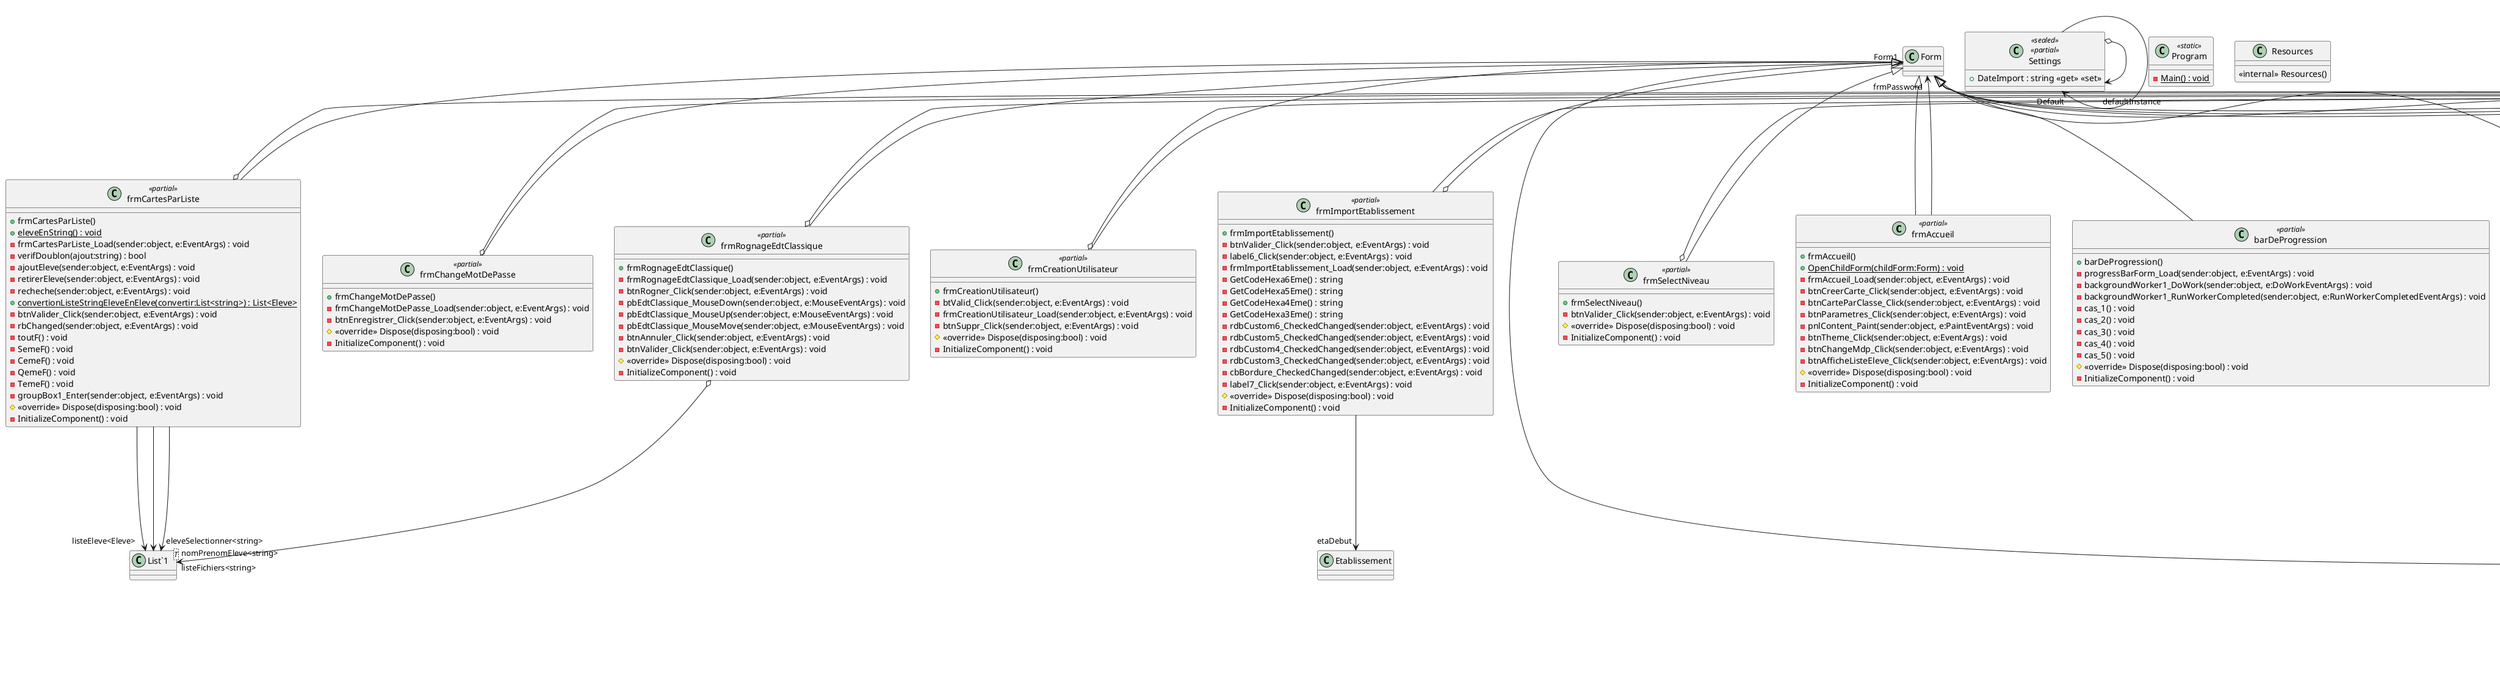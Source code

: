 @startuml
class frmAccueil <<partial>> {
    + frmAccueil()
    + {static} OpenChildForm(childForm:Form) : void
    - frmAccueil_Load(sender:object, e:EventArgs) : void
    - btnCreerCarte_Click(sender:object, e:EventArgs) : void
    - btnCarteParClasse_Click(sender:object, e:EventArgs) : void
    - btnParametres_Click(sender:object, e:EventArgs) : void
    - pnlContent_Paint(sender:object, e:PaintEventArgs) : void
    - btnTheme_Click(sender:object, e:EventArgs) : void
    - btnChangeMdp_Click(sender:object, e:EventArgs) : void
    - btnAfficheListeEleve_Click(sender:object, e:EventArgs) : void
}
Form <|-- frmAccueil
frmAccueil --> "frmPassword" Form
class frmAccueil <<partial>> {
    # <<override>> Dispose(disposing:bool) : void
    - InitializeComponent() : void
}
class barDeProgression <<partial>> {
    + barDeProgression()
    - progressBarForm_Load(sender:object, e:EventArgs) : void
    - backgroundWorker1_DoWork(sender:object, e:DoWorkEventArgs) : void
    - backgroundWorker1_RunWorkerCompleted(sender:object, e:RunWorkerCompletedEventArgs) : void
    - cas_1() : void
    - cas_2() : void
    - cas_3() : void
    - cas_4() : void
    - cas_5() : void
}
Form <|-- barDeProgression
class barDeProgression <<partial>> {
    # <<override>> Dispose(disposing:bool) : void
    - InitializeComponent() : void
}
class frmCarteParClasseNiveau <<partial>> {
    + frmCarteParClasseNiveau()
    - cbbImprClasse_SelectedIndexChanged(sender:object, e:EventArgs) : void
    - cbbImprSection_SelectedIndexChanged(sender:object, e:EventArgs) : void
    + btnValiderImpr_Click(sender:object, e:EventArgs) : void
    - frmMultiplesCartes_Load(sender:object, e:EventArgs) : void
    - cbbImprClasse_SelectedIndexChanged_1(sender:object, e:EventArgs) : void
}
Form <|-- frmCarteParClasseNiveau
class frmCarteParClasseNiveau <<partial>> {
    # <<override>> Dispose(disposing:bool) : void
    - InitializeComponent() : void
}
class frmCarteProvisoire <<partial>> {
    + frmCarteProvisoire()
    - changementTexte(sender:object, e:EventArgs) : void
    - btnReset_Click(sender:object, e:EventArgs) : void
    - cbbSection_SelectedIndexChanged(sender:object, e:EventArgs) : void
    - cbbClasse_SelectedIndexChanged(sender:object, e:EventArgs) : void
    - btnSelect_Click(sender:object, e:EventArgs) : void
    - btnCancel_Click(sender:object, e:EventArgs) : void
    - pbCarteArriere_MouseDown(sender:object, e:MouseEventArgs) : void
    - pbCarteArriere_MouseMove(sender:object, e:MouseEventArgs) : void
    - pbCarteArriere_MouseUp(sender:object, e:MouseEventArgs) : void
    - btnAjouterPhoto_Click(sender:object, e:EventArgs) : void
    - btnAnnulerPhoto_Click(sender:object, e:EventArgs) : void
    - pbPhoto_MouseMove(sender:object, e:MouseEventArgs) : void
    - pbPhoto_MouseDown(sender:object, e:MouseEventArgs) : void
    - pbPhoto_MouseUp(sender:object, e:MouseEventArgs) : void
    - tkbTaillePhoto_Scroll(sender:object, e:EventArgs) : void
    - btnSave_Click(sender:object, e:EventArgs) : void
    - rdbUlis_CheckedChanged(sender:object, e:EventArgs) : void
    - rdbUPE2A_CheckedChanged(sender:object, e:EventArgs) : void
    - rdbRas_CheckedChanged(sender:object, e:EventArgs) : void
    - btnEdtPerso_Click(sender:object, e:EventArgs) : void
    - label6_Click(sender:object, e:EventArgs) : void
    - frmCarteProvisoire_Load(sender:object, e:EventArgs) : void
    - pictureBox1_MouseWheel(sender:object, e:MouseEventArgs) : void
    - rdbClRelais_CheckedChanged(sender:object, e:EventArgs) : void
}
Form <|-- frmCarteProvisoire
class frmCarteProvisoire <<partial>> {
    # <<override>> Dispose(disposing:bool) : void
    - InitializeComponent() : void
}
class frmCartesParListe <<partial>> {
    + frmCartesParListe()
    + {static} eleveEnString() : void
    - frmCartesParListe_Load(sender:object, e:EventArgs) : void
    - verifDoublon(ajout:string) : bool
    - ajoutEleve(sender:object, e:EventArgs) : void
    - retirerEleve(sender:object, e:EventArgs) : void
    - recheche(sender:object, e:EventArgs) : void
    + {static} convertionListeStringEleveEnEleve(convertir:List<string>) : List<Eleve>
    - btnValider_Click(sender:object, e:EventArgs) : void
    - rbChanged(sender:object, e:EventArgs) : void
    - toutF() : void
    - SemeF() : void
    - CemeF() : void
    - QemeF() : void
    - TemeF() : void
    - groupBox1_Enter(sender:object, e:EventArgs) : void
}
class "List`1"<T> {
}
Form <|-- frmCartesParListe
frmCartesParListe --> "listeEleve<Eleve>" "List`1"
frmCartesParListe --> "eleveSelectionner<string>" "List`1"
frmCartesParListe --> "nomPrenomEleve<string>" "List`1"
class frmCartesParListe <<partial>> {
    # <<override>> Dispose(disposing:bool) : void
    - InitializeComponent() : void
}
frmCartesParListe o-> "components" IContainer
class frmChangeMotDePasse <<partial>> {
    + frmChangeMotDePasse()
    - frmChangeMotDePasse_Load(sender:object, e:EventArgs) : void
    - btnEnregistrer_Click(sender:object, e:EventArgs) : void
}
Form <|-- frmChangeMotDePasse
class frmChangeMotDePasse <<partial>> {
    # <<override>> Dispose(disposing:bool) : void
    - InitializeComponent() : void
}
frmChangeMotDePasse o-> "components" IContainer
class frmConnexion <<partial>> {
    + frmConnexion()
    + on_Visibility_Change(sender:object, e:EventArgs) : void
    - Connexion() : void
    - btnConnexion_Click(sender:object, e:EventArgs) : void
    - button1_Click(sender:object, e:EventArgs) : void
    - btnChiffre_Click(sender:object, e:EventArgs) : void
    - btnDechiffre_Click(sender:object, e:EventArgs) : void
    - frmConnexion_Load(sender:object, e:EventArgs) : void
    - txtMotDePasse_KeyDown(sender:object, e:KeyEventArgs) : void
}
Form <|-- frmConnexion
frmConnexion --> "timer" Timer
class frmConnexion <<partial>> {
    # <<override>> Dispose(disposing:bool) : void
    - InitializeComponent() : void
}
frmConnexion o-> "components" IContainer
class frmCreationUtilisateur <<partial>> {
    + frmCreationUtilisateur()
    - btValid_Click(sender:object, e:EventArgs) : void
    - frmCreationUtilisateur_Load(sender:object, e:EventArgs) : void
    - btnSuppr_Click(sender:object, e:EventArgs) : void
}
Form <|-- frmCreationUtilisateur
class frmCreationUtilisateur <<partial>> {
    # <<override>> Dispose(disposing:bool) : void
    - InitializeComponent() : void
}
frmCreationUtilisateur o-> "components" IContainer
class frmImportation <<partial>> {
    + frmImportation()
    - OpenChildForm(childForm:Form) : void
    - btnImporterEleves_Click(sender:object, e:EventArgs) : void
    - btnImportEDT_Click(sender:object, e:EventArgs) : void
    - btnImportPhoto_Click(sender:object, e:EventArgs) : void
    - frmParametres_Load(sender:object, e:EventArgs) : void
    - btnImporterUnEtablissement_Click(sender:object, e:EventArgs) : void
    - btCreationUtilisateur_Click(sender:object, e:EventArgs) : void
    - btnImportFaceCarte_Click(sender:object, e:EventArgs) : void
    - btnImportLogo_Click(sender:object, e:EventArgs) : void
}
Form <|-- frmImportation
class frmImportation <<partial>> {
    # <<override>> Dispose(disposing:bool) : void
    - InitializeComponent() : void
}
class frmImportEtablissement <<partial>> {
    + frmImportEtablissement()
    - btnValider_Click(sender:object, e:EventArgs) : void
    - label6_Click(sender:object, e:EventArgs) : void
    - frmImportEtablissement_Load(sender:object, e:EventArgs) : void
    - GetCodeHexa6Eme() : string
    - GetCodeHexa5Eme() : string
    - GetCodeHexa4Eme() : string
    - GetCodeHexa3Eme() : string
    - rdbCustom6_CheckedChanged(sender:object, e:EventArgs) : void
    - rdbCustom5_CheckedChanged(sender:object, e:EventArgs) : void
    - rdbCustom4_CheckedChanged(sender:object, e:EventArgs) : void
    - rdbCustom3_CheckedChanged(sender:object, e:EventArgs) : void
    - cbBordure_CheckedChanged(sender:object, e:EventArgs) : void
    - label7_Click(sender:object, e:EventArgs) : void
}
Form <|-- frmImportEtablissement
frmImportEtablissement --> "etaDebut" Etablissement
class frmImportEtablissement <<partial>> {
    # <<override>> Dispose(disposing:bool) : void
    - InitializeComponent() : void
}
frmImportEtablissement o-> "components" IContainer
class frmMultiplesCartesEdition <<partial>> {
    + frmMultiplesCartesEdition()
    - pbPhoto_MouseMove(sender:object, e:MouseEventArgs) : void
    - pbPhoto_MouseDown(sender:object, e:MouseEventArgs) : void
    - pbPhoto_MouseUp(sender:object, e:MouseEventArgs) : void
    - tkbTaillePhoto_Scroll(sender:object, e:EventArgs) : void
    - btnSelect_Click(sender:object, e:EventArgs) : void
    - btnCancel_Click(sender:object, e:EventArgs) : void
    - pbCarteArriere_MouseDown(sender:object, e:MouseEventArgs) : void
    - pbCarteArriere_MouseMove(sender:object, e:MouseEventArgs) : void
    - btnValiderImpr_Click(sender:object, e:EventArgs) : void
    - frmMultiplesCartesEdition_Load(sender:object, e:EventArgs) : void
    - pbCarteArriere_MouseUp(sender:object, e:MouseEventArgs) : void
}
Form <|-- frmMultiplesCartesEdition
class frmMultiplesCartesEdition <<partial>> {
    # <<override>> Dispose(disposing:bool) : void
    - InitializeComponent() : void
}
class frmRognageEdtClassique <<partial>> {
    + frmRognageEdtClassique()
    - frmRognageEdtClassique_Load(sender:object, e:EventArgs) : void
    - btnRogner_Click(sender:object, e:EventArgs) : void
    - pbEdtClassique_MouseDown(sender:object, e:MouseEventArgs) : void
    - pbEdtClassique_MouseUp(sender:object, e:MouseEventArgs) : void
    - pbEdtClassique_MouseMove(sender:object, e:MouseEventArgs) : void
    - btnAnnuler_Click(sender:object, e:EventArgs) : void
    - btnValider_Click(sender:object, e:EventArgs) : void
}
class "List`1"<T> {
}
Form <|-- frmRognageEdtClassique
frmRognageEdtClassique o-> "listeFichiers<string>" "List`1"
class frmRognageEdtClassique <<partial>> {
    # <<override>> Dispose(disposing:bool) : void
    - InitializeComponent() : void
}
frmRognageEdtClassique o-> "components" IContainer
class frmSelectNiveau <<partial>> {
    + frmSelectNiveau()
    - btnValider_Click(sender:object, e:EventArgs) : void
}
Form <|-- frmSelectNiveau
class frmSelectNiveau <<partial>> {
    # <<override>> Dispose(disposing:bool) : void
    - InitializeComponent() : void
}
frmSelectNiveau o-> "components" IContainer
class Program <<static>> {
    - {static} Main() : void
}
class Timer {
    + {static} DureeMinute : int <<get>> <<set>> = 15
    + FrequenceDesVerifEnMinute : int <<get>> <<set>> = 1
    + Timer(form:Form)
    + ajoutEvenement() : void
    - Form_MouseMove(sender:object, e:MouseEventArgs) : void
    - OnTimeEvent(source:object, e:ElapsedEventArgs) : void
}
Timer --> "Form1" Form
Timer --> "start" DateTime
class Resources {
    <<internal>> Resources()
}
class Settings <<sealed>> <<partial>> {
    + DateImport : string <<get>> <<set>>
}
Settings o-> "defaultInstance" Settings
Settings --> "Default" Settings
@enduml

